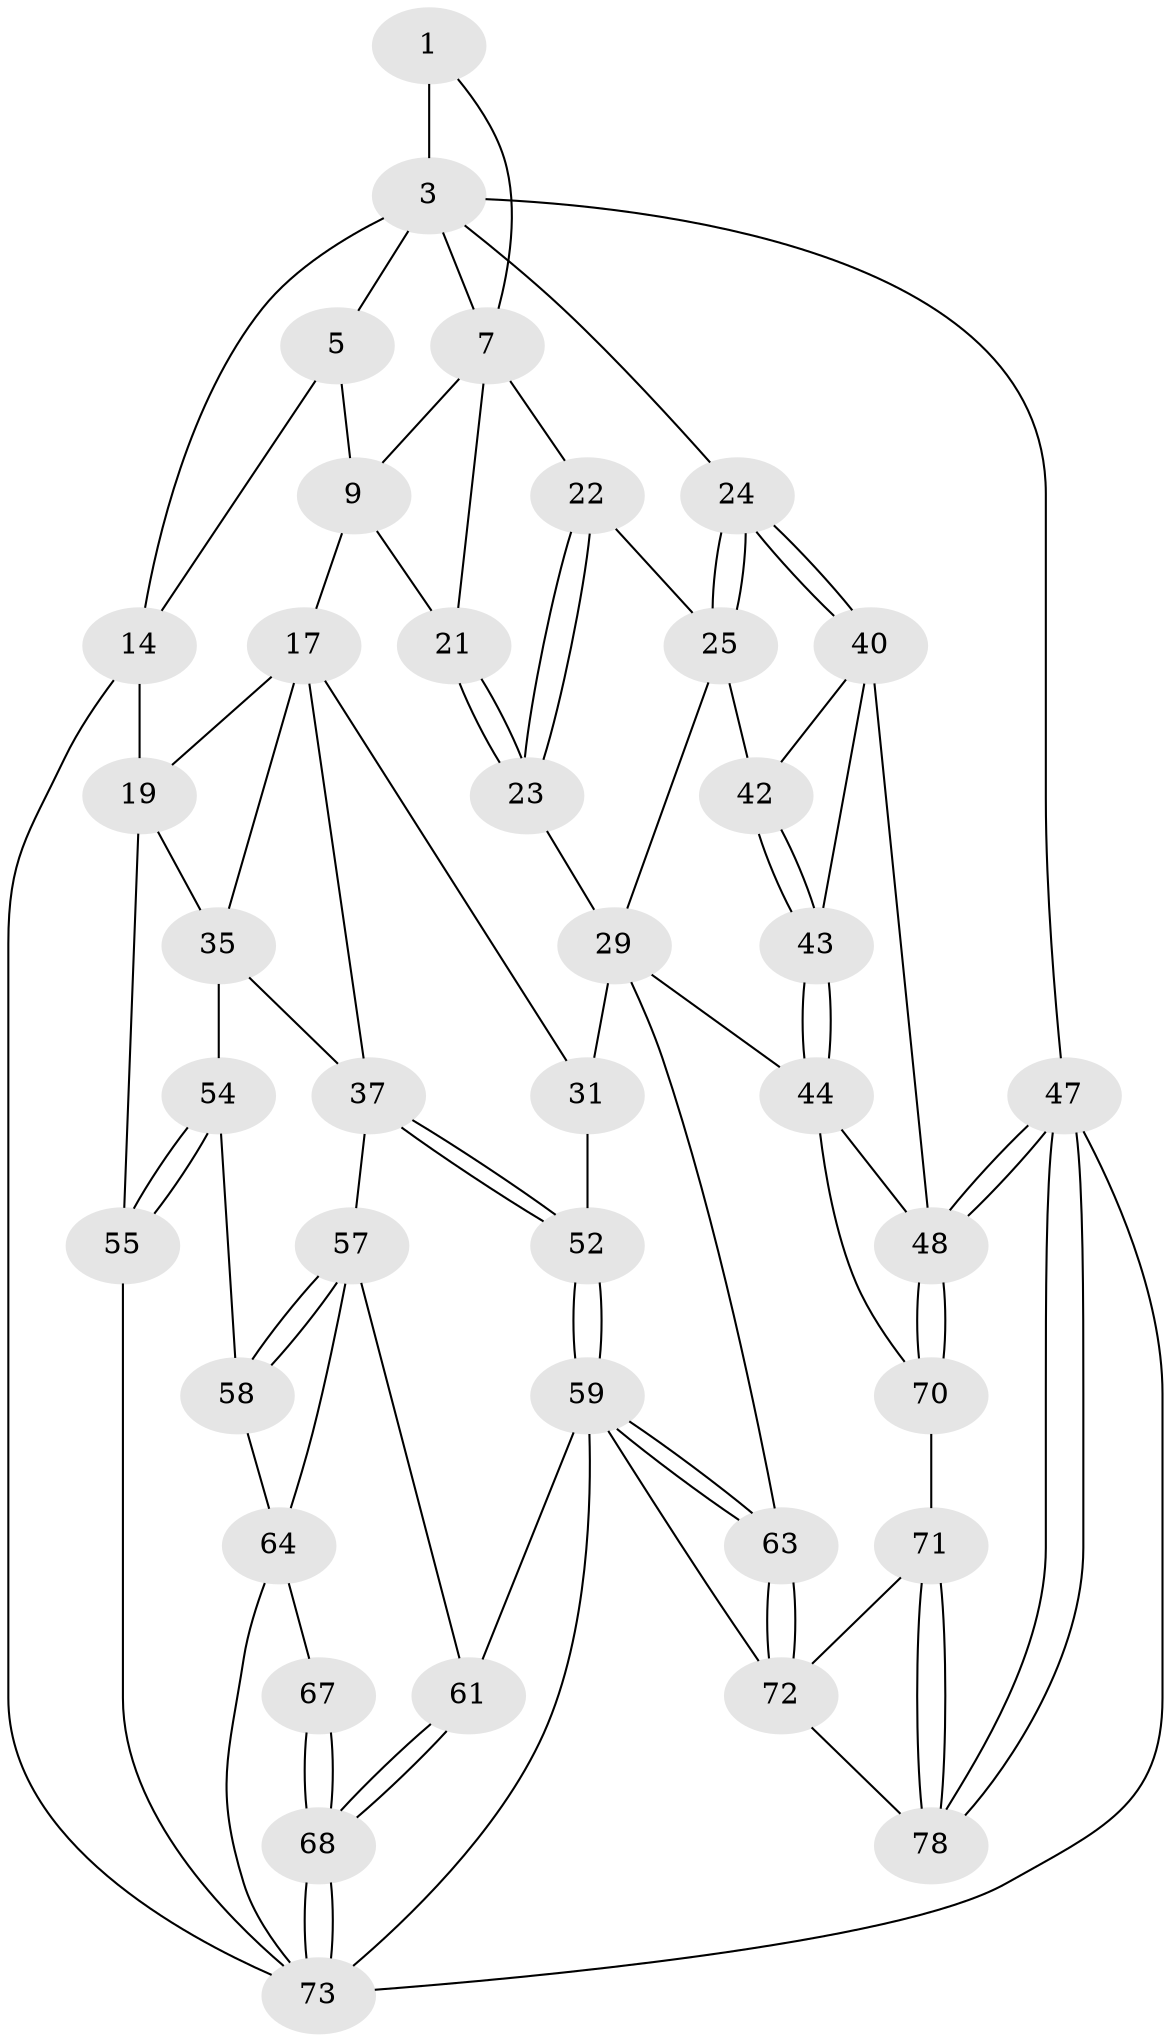 // original degree distribution, {3: 0.05128205128205128, 4: 0.24358974358974358, 5: 0.4358974358974359, 6: 0.2692307692307692}
// Generated by graph-tools (version 1.1) at 2025/21/03/04/25 18:21:17]
// undirected, 39 vertices, 90 edges
graph export_dot {
graph [start="1"]
  node [color=gray90,style=filled];
  1 [pos="+0.8178826268478913+0",super="+6+2"];
  3 [pos="+1+0.1406142381138412",super="+4+12"];
  5 [pos="+0.8155906479447719+0",super="+10"];
  7 [pos="+0.7059785813785219+0.152019279037363",super="+8+20"];
  9 [pos="+0.5334462723196097+0.04806130973196858",super="+16"];
  14 [pos="+0+0",super="+15"];
  17 [pos="+0.37192334566773655+0.34905518855023543",super="+18+32"];
  19 [pos="+0.2613202664097354+0.3246518405695648",super="+33"];
  21 [pos="+0.6355100816542144+0.3352709590754085"];
  22 [pos="+0.8382094192927079+0.33118176962218043",super="+26"];
  23 [pos="+0.6817480801753263+0.41184158230349005"];
  24 [pos="+1+0.38201383212131396"];
  25 [pos="+1+0.3830160346565312",super="+27"];
  29 [pos="+0.7586293834126753+0.5472146918559143",super="+30+46"];
  31 [pos="+0.605665397613095+0.5262994559746212",super="+51"];
  35 [pos="+0.3248697462680451+0.5805152715432345",super="+36+39"];
  37 [pos="+0.4180192166108778+0.6493741461820227",super="+38"];
  40 [pos="+1+0.5373367245569196",super="+41"];
  42 [pos="+0.9220325595993244+0.5402512209505239"];
  43 [pos="+0.876487531417791+0.6908592105805621"];
  44 [pos="+0.8243536152192928+0.729982030820792",super="+45+56"];
  47 [pos="+1+1"];
  48 [pos="+1+0.879939071812299",super="+49"];
  52 [pos="+0.47036730166615404+0.7019401528913787"];
  54 [pos="+0.13851495465587374+0.7377101888450688"];
  55 [pos="+0+1"];
  57 [pos="+0.34545849265713696+0.7420619841762767",super="+62"];
  58 [pos="+0.20487087808058727+0.7749453236218738"];
  59 [pos="+0.48669886414041913+0.8661905651773097",super="+60"];
  61 [pos="+0.4031773133781891+0.8584411567209523"];
  63 [pos="+0.6746871908874281+0.8540933725695243"];
  64 [pos="+0.31877527810787076+0.8485131046274779",super="+65"];
  67 [pos="+0.3146561288797599+0.8581364949731011"];
  68 [pos="+0.30548384362269754+0.9422819187179718"];
  70 [pos="+0.9172386612543715+0.8740638535303915"];
  71 [pos="+0.8851850644191772+0.9858349834349899"];
  72 [pos="+0.6769279900404631+0.8634574114944061",super="+77"];
  73 [pos="+0.25258593357204084+1",super="+74"];
  78 [pos="+0.9957069708453422+1"];
  1 -- 7;
  1 -- 3 [weight=2];
  3 -- 5;
  3 -- 14;
  3 -- 47;
  3 -- 24;
  3 -- 7;
  5 -- 9;
  5 -- 14;
  7 -- 9;
  7 -- 21;
  7 -- 22;
  9 -- 21;
  9 -- 17;
  14 -- 19 [weight=2];
  14 -- 73;
  17 -- 19;
  17 -- 35;
  17 -- 37;
  17 -- 31;
  19 -- 35;
  19 -- 55;
  21 -- 23;
  21 -- 23;
  22 -- 23;
  22 -- 23;
  22 -- 25 [weight=2];
  23 -- 29;
  24 -- 25;
  24 -- 25;
  24 -- 40;
  24 -- 40;
  25 -- 42;
  25 -- 29;
  29 -- 31 [weight=2];
  29 -- 63;
  29 -- 44;
  31 -- 52;
  35 -- 37;
  35 -- 54;
  37 -- 52;
  37 -- 52;
  37 -- 57;
  40 -- 48;
  40 -- 42;
  40 -- 43;
  42 -- 43;
  42 -- 43;
  43 -- 44;
  43 -- 44;
  44 -- 48;
  44 -- 70;
  47 -- 48;
  47 -- 48;
  47 -- 78;
  47 -- 78;
  47 -- 73;
  48 -- 70;
  48 -- 70;
  52 -- 59;
  52 -- 59;
  54 -- 55;
  54 -- 55;
  54 -- 58;
  55 -- 73;
  57 -- 58;
  57 -- 58;
  57 -- 64;
  57 -- 61;
  58 -- 64;
  59 -- 63;
  59 -- 63;
  59 -- 72;
  59 -- 61;
  59 -- 73;
  61 -- 68;
  61 -- 68;
  63 -- 72;
  63 -- 72;
  64 -- 73;
  64 -- 67;
  67 -- 68;
  67 -- 68;
  68 -- 73;
  68 -- 73;
  70 -- 71;
  71 -- 72;
  71 -- 78;
  71 -- 78;
  72 -- 78;
}
